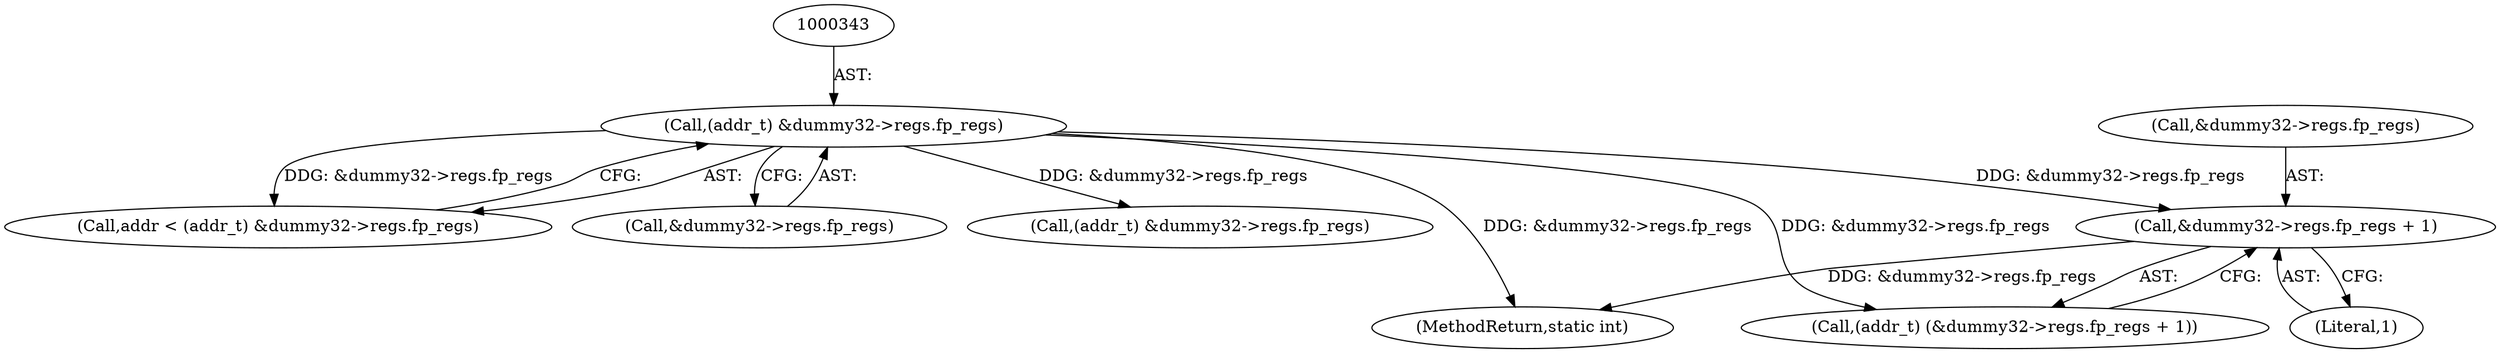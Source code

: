 digraph "0_linux_dab6cf55f81a6e16b8147aed9a843e1691dcd318_0@pointer" {
"1000359" [label="(Call,&dummy32->regs.fp_regs + 1)"];
"1000342" [label="(Call,(addr_t) &dummy32->regs.fp_regs)"];
"1000340" [label="(Call,addr < (addr_t) &dummy32->regs.fp_regs)"];
"1000344" [label="(Call,&dummy32->regs.fp_regs)"];
"1000445" [label="(MethodReturn,static int)"];
"1000357" [label="(Call,(addr_t) (&dummy32->regs.fp_regs + 1))"];
"1000391" [label="(Call,(addr_t) &dummy32->regs.fp_regs)"];
"1000366" [label="(Literal,1)"];
"1000359" [label="(Call,&dummy32->regs.fp_regs + 1)"];
"1000342" [label="(Call,(addr_t) &dummy32->regs.fp_regs)"];
"1000360" [label="(Call,&dummy32->regs.fp_regs)"];
"1000359" -> "1000357"  [label="AST: "];
"1000359" -> "1000366"  [label="CFG: "];
"1000360" -> "1000359"  [label="AST: "];
"1000366" -> "1000359"  [label="AST: "];
"1000357" -> "1000359"  [label="CFG: "];
"1000359" -> "1000445"  [label="DDG: &dummy32->regs.fp_regs"];
"1000342" -> "1000359"  [label="DDG: &dummy32->regs.fp_regs"];
"1000342" -> "1000340"  [label="AST: "];
"1000342" -> "1000344"  [label="CFG: "];
"1000343" -> "1000342"  [label="AST: "];
"1000344" -> "1000342"  [label="AST: "];
"1000340" -> "1000342"  [label="CFG: "];
"1000342" -> "1000445"  [label="DDG: &dummy32->regs.fp_regs"];
"1000342" -> "1000340"  [label="DDG: &dummy32->regs.fp_regs"];
"1000342" -> "1000357"  [label="DDG: &dummy32->regs.fp_regs"];
"1000342" -> "1000391"  [label="DDG: &dummy32->regs.fp_regs"];
}
